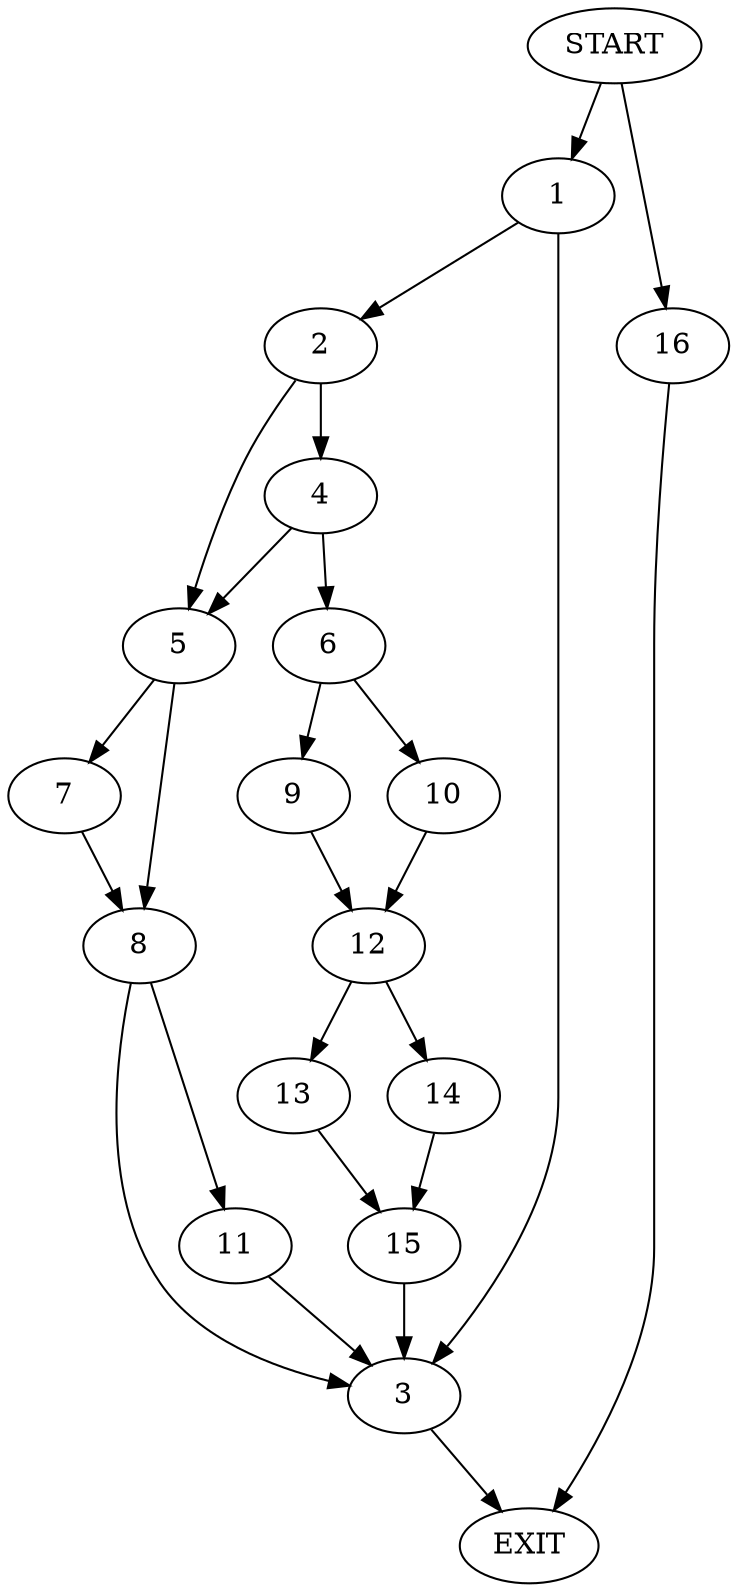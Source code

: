 digraph {
0 [label="START"]
17 [label="EXIT"]
0 -> 1
1 -> 2
1 -> 3
3 -> 17
2 -> 4
2 -> 5
4 -> 5
4 -> 6
5 -> 7
5 -> 8
6 -> 9
6 -> 10
8 -> 11
8 -> 3
7 -> 8
11 -> 3
9 -> 12
10 -> 12
12 -> 13
12 -> 14
13 -> 15
14 -> 15
15 -> 3
0 -> 16
16 -> 17
}
